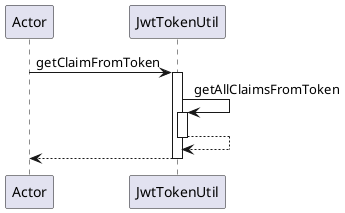 @startuml
participant Actor
Actor -> JwtTokenUtil : getClaimFromToken
activate JwtTokenUtil
JwtTokenUtil -> JwtTokenUtil : getAllClaimsFromToken
activate JwtTokenUtil
JwtTokenUtil --> JwtTokenUtil
deactivate JwtTokenUtil
return
@enduml